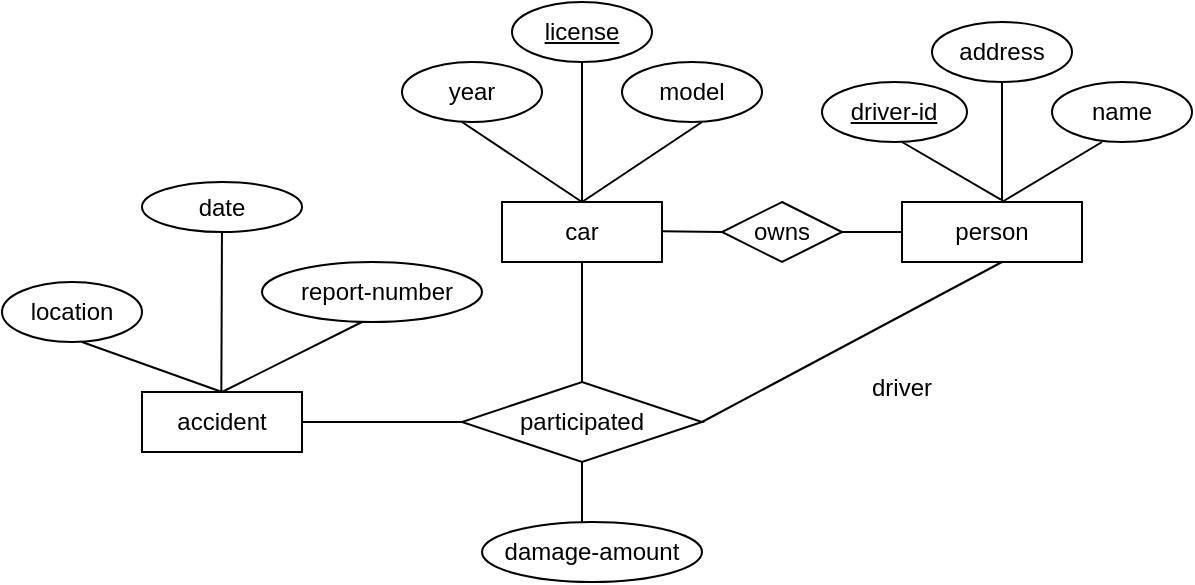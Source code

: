 <mxfile version="23.1.4" type="github">
  <diagram name="Page-1" id="SWbTBzbRtzj6tkZHNBgE">
    <mxGraphModel dx="719" dy="501" grid="1" gridSize="10" guides="1" tooltips="1" connect="1" arrows="1" fold="1" page="1" pageScale="1" pageWidth="827" pageHeight="1169" math="0" shadow="0">
      <root>
        <mxCell id="0" />
        <mxCell id="1" parent="0" />
        <mxCell id="O_M7rHwnyh_Y72QgIjVn-2" value="" style="rounded=0;whiteSpace=wrap;html=1;" vertex="1" parent="1">
          <mxGeometry x="500" y="230" width="80" height="30" as="geometry" />
        </mxCell>
        <mxCell id="O_M7rHwnyh_Y72QgIjVn-3" value="car" style="text;html=1;align=center;verticalAlign=middle;whiteSpace=wrap;rounded=0;" vertex="1" parent="1">
          <mxGeometry x="510" y="230" width="60" height="30" as="geometry" />
        </mxCell>
        <mxCell id="O_M7rHwnyh_Y72QgIjVn-4" value="" style="endArrow=none;html=1;rounded=0;" edge="1" parent="1">
          <mxGeometry width="50" height="50" relative="1" as="geometry">
            <mxPoint x="540" y="230" as="sourcePoint" />
            <mxPoint x="540" y="160" as="targetPoint" />
          </mxGeometry>
        </mxCell>
        <mxCell id="O_M7rHwnyh_Y72QgIjVn-5" value="" style="endArrow=none;html=1;rounded=0;" edge="1" parent="1">
          <mxGeometry width="50" height="50" relative="1" as="geometry">
            <mxPoint x="540" y="230" as="sourcePoint" />
            <mxPoint x="600" y="190" as="targetPoint" />
          </mxGeometry>
        </mxCell>
        <mxCell id="O_M7rHwnyh_Y72QgIjVn-6" value="" style="endArrow=none;html=1;rounded=0;" edge="1" parent="1">
          <mxGeometry width="50" height="50" relative="1" as="geometry">
            <mxPoint x="480" y="190" as="sourcePoint" />
            <mxPoint x="540" y="230" as="targetPoint" />
          </mxGeometry>
        </mxCell>
        <mxCell id="O_M7rHwnyh_Y72QgIjVn-7" value="" style="ellipse;whiteSpace=wrap;html=1;" vertex="1" parent="1">
          <mxGeometry x="505" y="130" width="70" height="30" as="geometry" />
        </mxCell>
        <mxCell id="O_M7rHwnyh_Y72QgIjVn-8" value="" style="ellipse;whiteSpace=wrap;html=1;" vertex="1" parent="1">
          <mxGeometry x="450" y="160" width="70" height="30" as="geometry" />
        </mxCell>
        <mxCell id="O_M7rHwnyh_Y72QgIjVn-9" value="" style="ellipse;whiteSpace=wrap;html=1;" vertex="1" parent="1">
          <mxGeometry x="560" y="160" width="70" height="30" as="geometry" />
        </mxCell>
        <mxCell id="O_M7rHwnyh_Y72QgIjVn-10" value="year" style="text;html=1;align=center;verticalAlign=middle;whiteSpace=wrap;rounded=0;" vertex="1" parent="1">
          <mxGeometry x="455" y="160" width="60" height="30" as="geometry" />
        </mxCell>
        <mxCell id="O_M7rHwnyh_Y72QgIjVn-12" value="&lt;u&gt;license&lt;/u&gt;" style="text;html=1;align=center;verticalAlign=middle;whiteSpace=wrap;rounded=0;" vertex="1" parent="1">
          <mxGeometry x="510" y="130" width="60" height="30" as="geometry" />
        </mxCell>
        <mxCell id="O_M7rHwnyh_Y72QgIjVn-13" value="model" style="text;html=1;align=center;verticalAlign=middle;whiteSpace=wrap;rounded=0;" vertex="1" parent="1">
          <mxGeometry x="565" y="160" width="60" height="30" as="geometry" />
        </mxCell>
        <mxCell id="O_M7rHwnyh_Y72QgIjVn-14" value="" style="endArrow=none;html=1;rounded=0;" edge="1" parent="1">
          <mxGeometry width="50" height="50" relative="1" as="geometry">
            <mxPoint x="540" y="320" as="sourcePoint" />
            <mxPoint x="540" y="260" as="targetPoint" />
          </mxGeometry>
        </mxCell>
        <mxCell id="O_M7rHwnyh_Y72QgIjVn-15" value="" style="rhombus;whiteSpace=wrap;html=1;" vertex="1" parent="1">
          <mxGeometry x="480" y="320" width="120" height="40" as="geometry" />
        </mxCell>
        <mxCell id="O_M7rHwnyh_Y72QgIjVn-17" value="participated" style="text;html=1;align=center;verticalAlign=middle;whiteSpace=wrap;rounded=0;" vertex="1" parent="1">
          <mxGeometry x="510" y="325" width="60" height="30" as="geometry" />
        </mxCell>
        <mxCell id="O_M7rHwnyh_Y72QgIjVn-19" value="" style="endArrow=none;html=1;rounded=0;exitX=0.5;exitY=1;exitDx=0;exitDy=0;" edge="1" parent="1" source="O_M7rHwnyh_Y72QgIjVn-15">
          <mxGeometry width="50" height="50" relative="1" as="geometry">
            <mxPoint x="540" y="380" as="sourcePoint" />
            <mxPoint x="540" y="390" as="targetPoint" />
            <Array as="points">
              <mxPoint x="540" y="390" />
            </Array>
          </mxGeometry>
        </mxCell>
        <mxCell id="O_M7rHwnyh_Y72QgIjVn-20" value="" style="ellipse;whiteSpace=wrap;html=1;" vertex="1" parent="1">
          <mxGeometry x="490" y="390" width="110" height="30" as="geometry" />
        </mxCell>
        <mxCell id="O_M7rHwnyh_Y72QgIjVn-21" value="damage-amount" style="text;html=1;align=center;verticalAlign=middle;whiteSpace=wrap;rounded=0;" vertex="1" parent="1">
          <mxGeometry x="495" y="390" width="100" height="30" as="geometry" />
        </mxCell>
        <mxCell id="O_M7rHwnyh_Y72QgIjVn-22" value="" style="endArrow=none;html=1;rounded=0;" edge="1" parent="1">
          <mxGeometry width="50" height="50" relative="1" as="geometry">
            <mxPoint x="600" y="340" as="sourcePoint" />
            <mxPoint x="750" y="260" as="targetPoint" />
          </mxGeometry>
        </mxCell>
        <mxCell id="O_M7rHwnyh_Y72QgIjVn-25" value="" style="rounded=0;whiteSpace=wrap;html=1;" vertex="1" parent="1">
          <mxGeometry x="700" y="230" width="90" height="30" as="geometry" />
        </mxCell>
        <mxCell id="O_M7rHwnyh_Y72QgIjVn-26" value="person" style="text;html=1;align=center;verticalAlign=middle;whiteSpace=wrap;rounded=0;" vertex="1" parent="1">
          <mxGeometry x="715" y="230" width="60" height="30" as="geometry" />
        </mxCell>
        <mxCell id="O_M7rHwnyh_Y72QgIjVn-27" value="driver" style="text;html=1;align=center;verticalAlign=middle;whiteSpace=wrap;rounded=0;" vertex="1" parent="1">
          <mxGeometry x="670" y="310" width="60" height="25" as="geometry" />
        </mxCell>
        <mxCell id="O_M7rHwnyh_Y72QgIjVn-28" value="" style="rhombus;whiteSpace=wrap;html=1;" vertex="1" parent="1">
          <mxGeometry x="610" y="230" width="60" height="30" as="geometry" />
        </mxCell>
        <mxCell id="O_M7rHwnyh_Y72QgIjVn-31" value="owns" style="text;html=1;align=center;verticalAlign=middle;whiteSpace=wrap;rounded=0;" vertex="1" parent="1">
          <mxGeometry x="610" y="230" width="60" height="30" as="geometry" />
        </mxCell>
        <mxCell id="O_M7rHwnyh_Y72QgIjVn-32" value="" style="endArrow=none;html=1;rounded=0;entryX=0;entryY=0.5;entryDx=0;entryDy=0;" edge="1" parent="1" target="O_M7rHwnyh_Y72QgIjVn-31">
          <mxGeometry width="50" height="50" relative="1" as="geometry">
            <mxPoint x="580" y="244.66" as="sourcePoint" />
            <mxPoint x="620" y="244.66" as="targetPoint" />
            <Array as="points" />
          </mxGeometry>
        </mxCell>
        <mxCell id="O_M7rHwnyh_Y72QgIjVn-33" value="" style="endArrow=none;html=1;rounded=0;entryX=0;entryY=0.5;entryDx=0;entryDy=0;exitX=1;exitY=0.5;exitDx=0;exitDy=0;" edge="1" parent="1" source="O_M7rHwnyh_Y72QgIjVn-31" target="O_M7rHwnyh_Y72QgIjVn-25">
          <mxGeometry width="50" height="50" relative="1" as="geometry">
            <mxPoint x="670" y="240" as="sourcePoint" />
            <mxPoint x="720" y="190" as="targetPoint" />
          </mxGeometry>
        </mxCell>
        <mxCell id="O_M7rHwnyh_Y72QgIjVn-34" value="" style="endArrow=none;html=1;rounded=0;" edge="1" parent="1">
          <mxGeometry width="50" height="50" relative="1" as="geometry">
            <mxPoint x="750" y="230" as="sourcePoint" />
            <mxPoint x="800" y="200" as="targetPoint" />
          </mxGeometry>
        </mxCell>
        <mxCell id="O_M7rHwnyh_Y72QgIjVn-35" value="" style="endArrow=none;html=1;rounded=0;" edge="1" parent="1">
          <mxGeometry width="50" height="50" relative="1" as="geometry">
            <mxPoint x="750" y="230" as="sourcePoint" />
            <mxPoint x="750" y="170" as="targetPoint" />
          </mxGeometry>
        </mxCell>
        <mxCell id="O_M7rHwnyh_Y72QgIjVn-36" value="" style="endArrow=none;html=1;rounded=0;exitX=0.574;exitY=-0.041;exitDx=0;exitDy=0;exitPerimeter=0;" edge="1" parent="1" source="O_M7rHwnyh_Y72QgIjVn-26">
          <mxGeometry width="50" height="50" relative="1" as="geometry">
            <mxPoint x="750" y="240" as="sourcePoint" />
            <mxPoint x="700" y="200" as="targetPoint" />
          </mxGeometry>
        </mxCell>
        <mxCell id="O_M7rHwnyh_Y72QgIjVn-39" value="" style="ellipse;whiteSpace=wrap;html=1;" vertex="1" parent="1">
          <mxGeometry x="715" y="140" width="70" height="30" as="geometry" />
        </mxCell>
        <mxCell id="O_M7rHwnyh_Y72QgIjVn-40" value="address" style="text;html=1;align=center;verticalAlign=middle;whiteSpace=wrap;rounded=0;" vertex="1" parent="1">
          <mxGeometry x="720" y="140" width="60" height="30" as="geometry" />
        </mxCell>
        <mxCell id="O_M7rHwnyh_Y72QgIjVn-43" value="" style="ellipse;whiteSpace=wrap;html=1;" vertex="1" parent="1">
          <mxGeometry x="660" y="170" width="72.5" height="30" as="geometry" />
        </mxCell>
        <mxCell id="O_M7rHwnyh_Y72QgIjVn-44" value="" style="ellipse;whiteSpace=wrap;html=1;" vertex="1" parent="1">
          <mxGeometry x="775" y="170" width="70" height="30" as="geometry" />
        </mxCell>
        <mxCell id="O_M7rHwnyh_Y72QgIjVn-46" value="&lt;u&gt;driver-id&lt;/u&gt;" style="text;html=1;align=center;verticalAlign=middle;whiteSpace=wrap;rounded=0;" vertex="1" parent="1">
          <mxGeometry x="666.25" y="170" width="60" height="30" as="geometry" />
        </mxCell>
        <mxCell id="O_M7rHwnyh_Y72QgIjVn-47" value="name" style="text;html=1;align=center;verticalAlign=middle;whiteSpace=wrap;rounded=0;" vertex="1" parent="1">
          <mxGeometry x="780" y="170" width="60" height="30" as="geometry" />
        </mxCell>
        <mxCell id="O_M7rHwnyh_Y72QgIjVn-48" value="" style="ellipse;whiteSpace=wrap;html=1;" vertex="1" parent="1">
          <mxGeometry x="380" y="260" width="110" height="30" as="geometry" />
        </mxCell>
        <mxCell id="O_M7rHwnyh_Y72QgIjVn-49" value="" style="rounded=0;whiteSpace=wrap;html=1;" vertex="1" parent="1">
          <mxGeometry x="320" y="325" width="80" height="30" as="geometry" />
        </mxCell>
        <mxCell id="O_M7rHwnyh_Y72QgIjVn-50" value="" style="endArrow=none;html=1;rounded=0;" edge="1" parent="1">
          <mxGeometry width="50" height="50" relative="1" as="geometry">
            <mxPoint x="360" y="325" as="sourcePoint" />
            <mxPoint x="430" y="290" as="targetPoint" />
          </mxGeometry>
        </mxCell>
        <mxCell id="O_M7rHwnyh_Y72QgIjVn-51" value="" style="endArrow=none;html=1;rounded=0;" edge="1" parent="1">
          <mxGeometry width="50" height="50" relative="1" as="geometry">
            <mxPoint x="359.68" y="325" as="sourcePoint" />
            <mxPoint x="360" y="240" as="targetPoint" />
          </mxGeometry>
        </mxCell>
        <mxCell id="O_M7rHwnyh_Y72QgIjVn-52" value="" style="ellipse;whiteSpace=wrap;html=1;" vertex="1" parent="1">
          <mxGeometry x="320" y="220" width="80" height="25" as="geometry" />
        </mxCell>
        <mxCell id="O_M7rHwnyh_Y72QgIjVn-53" value="" style="endArrow=none;html=1;rounded=0;" edge="1" parent="1">
          <mxGeometry width="50" height="50" relative="1" as="geometry">
            <mxPoint x="360" y="325" as="sourcePoint" />
            <mxPoint x="290" y="300" as="targetPoint" />
          </mxGeometry>
        </mxCell>
        <mxCell id="O_M7rHwnyh_Y72QgIjVn-54" value="" style="ellipse;whiteSpace=wrap;html=1;" vertex="1" parent="1">
          <mxGeometry x="250" y="270" width="70" height="30" as="geometry" />
        </mxCell>
        <mxCell id="O_M7rHwnyh_Y72QgIjVn-55" value="" style="endArrow=none;html=1;rounded=0;exitX=1;exitY=0.5;exitDx=0;exitDy=0;" edge="1" parent="1" source="O_M7rHwnyh_Y72QgIjVn-49">
          <mxGeometry width="50" height="50" relative="1" as="geometry">
            <mxPoint x="430" y="390" as="sourcePoint" />
            <mxPoint x="480" y="340" as="targetPoint" />
          </mxGeometry>
        </mxCell>
        <mxCell id="O_M7rHwnyh_Y72QgIjVn-56" value="accident" style="text;html=1;align=center;verticalAlign=middle;whiteSpace=wrap;rounded=0;" vertex="1" parent="1">
          <mxGeometry x="330" y="325" width="60" height="30" as="geometry" />
        </mxCell>
        <mxCell id="O_M7rHwnyh_Y72QgIjVn-57" value="location" style="text;html=1;align=center;verticalAlign=middle;whiteSpace=wrap;rounded=0;" vertex="1" parent="1">
          <mxGeometry x="255" y="270" width="60" height="30" as="geometry" />
        </mxCell>
        <mxCell id="O_M7rHwnyh_Y72QgIjVn-58" value="date" style="text;html=1;align=center;verticalAlign=middle;whiteSpace=wrap;rounded=0;" vertex="1" parent="1">
          <mxGeometry x="330" y="217.5" width="60" height="30" as="geometry" />
        </mxCell>
        <mxCell id="O_M7rHwnyh_Y72QgIjVn-59" value="report-number" style="text;html=1;align=center;verticalAlign=middle;whiteSpace=wrap;rounded=0;" vertex="1" parent="1">
          <mxGeometry x="395" y="260" width="85" height="30" as="geometry" />
        </mxCell>
      </root>
    </mxGraphModel>
  </diagram>
</mxfile>
